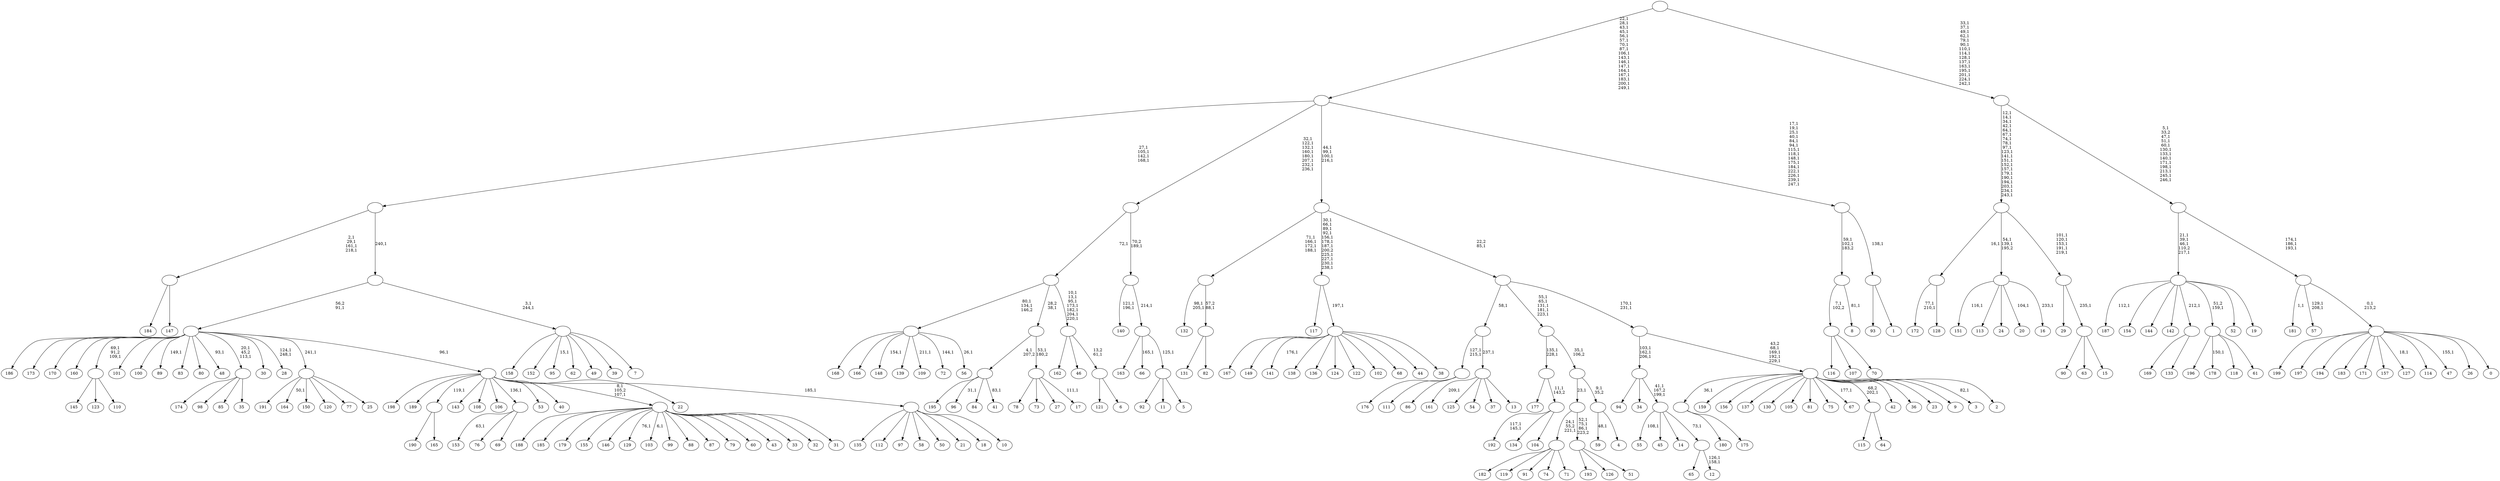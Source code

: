 digraph T {
	450 [label="199"]
	449 [label="198"]
	448 [label="197"]
	447 [label="196"]
	446 [label="195"]
	445 [label="194"]
	444 [label="193"]
	443 [label="192"]
	440 [label="191"]
	439 [label="190"]
	438 [label="189"]
	437 [label="188"]
	436 [label="187"]
	434 [label="186"]
	433 [label="185"]
	432 [label="184"]
	431 [label="183"]
	430 [label="182"]
	429 [label="181"]
	427 [label="180"]
	426 [label="179"]
	425 [label="178"]
	423 [label="177"]
	422 [label="176"]
	421 [label="175"]
	420 [label=""]
	419 [label="174"]
	418 [label="173"]
	417 [label="172"]
	414 [label="171"]
	413 [label="170"]
	412 [label="169"]
	411 [label="168"]
	410 [label="167"]
	409 [label="166"]
	408 [label="165"]
	407 [label=""]
	406 [label="164"]
	404 [label="163"]
	403 [label="162"]
	402 [label="161"]
	400 [label="160"]
	399 [label="159"]
	398 [label="158"]
	397 [label="157"]
	396 [label="156"]
	395 [label="155"]
	394 [label="154"]
	393 [label="153"]
	391 [label="152"]
	390 [label="151"]
	388 [label="150"]
	387 [label="149"]
	386 [label="148"]
	384 [label="147"]
	383 [label=""]
	379 [label="146"]
	378 [label="145"]
	377 [label="144"]
	376 [label="143"]
	375 [label="142"]
	374 [label="141"]
	372 [label="140"]
	369 [label="139"]
	368 [label="138"]
	367 [label="137"]
	366 [label="136"]
	365 [label="135"]
	364 [label="134"]
	363 [label="133"]
	362 [label=""]
	361 [label="132"]
	358 [label="131"]
	357 [label="130"]
	356 [label="129"]
	354 [label="128"]
	353 [label=""]
	352 [label="127"]
	350 [label="126"]
	349 [label="125"]
	348 [label="124"]
	347 [label="123"]
	346 [label="122"]
	345 [label="121"]
	344 [label="120"]
	343 [label="119"]
	342 [label="118"]
	341 [label="117"]
	340 [label="116"]
	339 [label="115"]
	338 [label="114"]
	337 [label="113"]
	336 [label="112"]
	335 [label="111"]
	334 [label="110"]
	333 [label=""]
	331 [label="109"]
	329 [label="108"]
	328 [label="107"]
	327 [label="106"]
	326 [label="105"]
	325 [label="104"]
	324 [label=""]
	323 [label=""]
	321 [label="103"]
	319 [label="102"]
	318 [label="101"]
	317 [label="100"]
	316 [label="99"]
	315 [label="98"]
	314 [label="97"]
	313 [label="96"]
	311 [label="95"]
	309 [label="94"]
	308 [label="93"]
	307 [label="92"]
	306 [label="91"]
	305 [label="90"]
	304 [label="89"]
	302 [label="88"]
	301 [label="87"]
	300 [label="86"]
	299 [label=""]
	297 [label="85"]
	296 [label="84"]
	295 [label="83"]
	294 [label="82"]
	293 [label=""]
	292 [label=""]
	288 [label="81"]
	287 [label="80"]
	286 [label="79"]
	285 [label="78"]
	284 [label="77"]
	283 [label="76"]
	282 [label="75"]
	281 [label="74"]
	280 [label="73"]
	279 [label="72"]
	277 [label="71"]
	276 [label=""]
	274 [label="70"]
	273 [label=""]
	272 [label="69"]
	271 [label=""]
	270 [label="68"]
	269 [label="67"]
	267 [label="66"]
	265 [label="65"]
	264 [label="64"]
	263 [label=""]
	262 [label="63"]
	261 [label="62"]
	260 [label="61"]
	259 [label=""]
	258 [label="60"]
	257 [label="59"]
	255 [label="58"]
	254 [label="57"]
	251 [label="56"]
	249 [label=""]
	247 [label="55"]
	245 [label="54"]
	244 [label="53"]
	243 [label="52"]
	242 [label="51"]
	241 [label=""]
	238 [label=""]
	237 [label="50"]
	236 [label="49"]
	235 [label="48"]
	233 [label="47"]
	231 [label="46"]
	230 [label="45"]
	229 [label="44"]
	228 [label="43"]
	227 [label="42"]
	226 [label="41"]
	224 [label=""]
	223 [label="40"]
	222 [label="39"]
	221 [label="38"]
	220 [label=""]
	219 [label=""]
	208 [label="37"]
	207 [label="36"]
	206 [label="35"]
	205 [label=""]
	203 [label="34"]
	202 [label="33"]
	201 [label="32"]
	200 [label="31"]
	199 [label=""]
	197 [label="30"]
	196 [label="29"]
	195 [label="28"]
	192 [label="27"]
	191 [label="26"]
	190 [label="25"]
	189 [label=""]
	188 [label="24"]
	187 [label="23"]
	186 [label="22"]
	185 [label="21"]
	184 [label="20"]
	182 [label="19"]
	181 [label=""]
	177 [label="18"]
	176 [label="17"]
	174 [label=""]
	173 [label=""]
	172 [label="16"]
	170 [label=""]
	168 [label="15"]
	167 [label=""]
	166 [label=""]
	161 [label=""]
	141 [label="14"]
	140 [label="13"]
	139 [label=""]
	138 [label=""]
	137 [label="12"]
	134 [label=""]
	133 [label=""]
	131 [label=""]
	128 [label="11"]
	127 [label="10"]
	126 [label=""]
	125 [label=""]
	124 [label=""]
	123 [label="9"]
	122 [label="8"]
	120 [label=""]
	118 [label="7"]
	117 [label=""]
	115 [label=""]
	114 [label=""]
	110 [label="6"]
	109 [label=""]
	108 [label=""]
	101 [label=""]
	100 [label="5"]
	99 [label=""]
	98 [label=""]
	97 [label=""]
	96 [label=""]
	88 [label="4"]
	87 [label=""]
	86 [label=""]
	85 [label=""]
	80 [label="3"]
	78 [label="2"]
	77 [label=""]
	73 [label=""]
	71 [label=""]
	70 [label=""]
	66 [label="1"]
	65 [label=""]
	64 [label=""]
	49 [label=""]
	32 [label="0"]
	31 [label=""]
	30 [label=""]
	27 [label=""]
	15 [label=""]
	0 [label=""]
	420 -> 427 [label=""]
	420 -> 421 [label=""]
	407 -> 439 [label=""]
	407 -> 408 [label=""]
	383 -> 432 [label=""]
	383 -> 384 [label=""]
	362 -> 412 [label=""]
	362 -> 363 [label=""]
	353 -> 417 [label="77,1\n210,1"]
	353 -> 354 [label=""]
	333 -> 378 [label=""]
	333 -> 347 [label=""]
	333 -> 334 [label=""]
	324 -> 443 [label="117,1\n145,1"]
	324 -> 364 [label=""]
	324 -> 325 [label=""]
	323 -> 423 [label=""]
	323 -> 324 [label="11,1\n143,2"]
	299 -> 422 [label=""]
	299 -> 335 [label=""]
	299 -> 300 [label=""]
	293 -> 358 [label=""]
	293 -> 294 [label=""]
	292 -> 361 [label="98,1\n205,1"]
	292 -> 293 [label="57,2\n88,1"]
	276 -> 430 [label=""]
	276 -> 343 [label=""]
	276 -> 306 [label=""]
	276 -> 281 [label=""]
	276 -> 277 [label=""]
	273 -> 340 [label=""]
	273 -> 328 [label=""]
	273 -> 274 [label=""]
	271 -> 393 [label="63,1"]
	271 -> 283 [label=""]
	271 -> 272 [label=""]
	263 -> 339 [label=""]
	263 -> 264 [label=""]
	259 -> 425 [label="150,1"]
	259 -> 447 [label=""]
	259 -> 342 [label=""]
	259 -> 260 [label=""]
	249 -> 251 [label="26,1"]
	249 -> 279 [label="144,1"]
	249 -> 331 [label="211,1"]
	249 -> 386 [label="154,1"]
	249 -> 411 [label=""]
	249 -> 409 [label=""]
	249 -> 369 [label=""]
	241 -> 444 [label=""]
	241 -> 350 [label=""]
	241 -> 242 [label=""]
	238 -> 241 [label="52,1\n75,1\n86,1\n223,2"]
	238 -> 276 [label="24,1\n55,2\n221,1"]
	224 -> 226 [label="83,1"]
	224 -> 313 [label="31,1"]
	224 -> 446 [label=""]
	224 -> 296 [label=""]
	220 -> 374 [label="176,1"]
	220 -> 410 [label=""]
	220 -> 387 [label=""]
	220 -> 368 [label=""]
	220 -> 366 [label=""]
	220 -> 348 [label=""]
	220 -> 346 [label=""]
	220 -> 319 [label=""]
	220 -> 270 [label=""]
	220 -> 229 [label=""]
	220 -> 221 [label=""]
	219 -> 341 [label=""]
	219 -> 220 [label="197,1"]
	205 -> 419 [label=""]
	205 -> 315 [label=""]
	205 -> 297 [label=""]
	205 -> 206 [label=""]
	199 -> 321 [label="6,1"]
	199 -> 356 [label="76,1"]
	199 -> 437 [label=""]
	199 -> 433 [label=""]
	199 -> 426 [label=""]
	199 -> 395 [label=""]
	199 -> 379 [label=""]
	199 -> 316 [label=""]
	199 -> 302 [label=""]
	199 -> 301 [label=""]
	199 -> 286 [label=""]
	199 -> 258 [label=""]
	199 -> 228 [label=""]
	199 -> 202 [label=""]
	199 -> 201 [label=""]
	199 -> 200 [label=""]
	189 -> 406 [label="50,1"]
	189 -> 440 [label=""]
	189 -> 388 [label=""]
	189 -> 344 [label=""]
	189 -> 284 [label=""]
	189 -> 190 [label=""]
	181 -> 436 [label="112,1"]
	181 -> 394 [label=""]
	181 -> 377 [label=""]
	181 -> 375 [label=""]
	181 -> 362 [label="212,1"]
	181 -> 259 [label="51,2\n159,1"]
	181 -> 243 [label=""]
	181 -> 182 [label=""]
	174 -> 176 [label="111,1"]
	174 -> 285 [label=""]
	174 -> 280 [label=""]
	174 -> 192 [label=""]
	173 -> 224 [label="4,1\n207,2"]
	173 -> 174 [label="53,1\n180,2"]
	170 -> 172 [label="233,1"]
	170 -> 184 [label="104,1"]
	170 -> 390 [label="116,1"]
	170 -> 337 [label=""]
	170 -> 188 [label=""]
	167 -> 305 [label=""]
	167 -> 262 [label=""]
	167 -> 168 [label=""]
	166 -> 196 [label=""]
	166 -> 167 [label="235,1"]
	161 -> 166 [label="101,1\n120,1\n153,1\n191,1\n219,1"]
	161 -> 170 [label="54,1\n139,1\n195,2"]
	161 -> 353 [label="16,1"]
	139 -> 402 [label="209,1"]
	139 -> 349 [label=""]
	139 -> 245 [label=""]
	139 -> 208 [label=""]
	139 -> 140 [label=""]
	138 -> 299 [label="127,1\n215,1"]
	138 -> 139 [label="237,1"]
	134 -> 137 [label="126,1\n158,1"]
	134 -> 265 [label=""]
	133 -> 247 [label="108,1"]
	133 -> 230 [label=""]
	133 -> 141 [label=""]
	133 -> 134 [label="73,1"]
	131 -> 133 [label="41,1\n167,2\n199,1"]
	131 -> 309 [label=""]
	131 -> 203 [label=""]
	126 -> 365 [label=""]
	126 -> 336 [label=""]
	126 -> 314 [label=""]
	126 -> 255 [label=""]
	126 -> 237 [label=""]
	126 -> 185 [label=""]
	126 -> 177 [label=""]
	126 -> 127 [label=""]
	125 -> 199 [label="8,1\n105,2\n107,1"]
	125 -> 449 [label=""]
	125 -> 438 [label=""]
	125 -> 407 [label="119,1"]
	125 -> 376 [label=""]
	125 -> 329 [label=""]
	125 -> 327 [label=""]
	125 -> 271 [label="136,1"]
	125 -> 244 [label=""]
	125 -> 223 [label=""]
	125 -> 186 [label=""]
	125 -> 126 [label="185,1"]
	124 -> 195 [label="124,1\n248,1"]
	124 -> 205 [label="20,1\n45,2\n113,1"]
	124 -> 235 [label="93,1"]
	124 -> 304 [label="149,1"]
	124 -> 333 [label="69,1\n91,2\n109,1"]
	124 -> 434 [label=""]
	124 -> 418 [label=""]
	124 -> 413 [label=""]
	124 -> 400 [label=""]
	124 -> 318 [label=""]
	124 -> 317 [label=""]
	124 -> 295 [label=""]
	124 -> 287 [label=""]
	124 -> 197 [label=""]
	124 -> 189 [label="241,1"]
	124 -> 125 [label="96,1"]
	120 -> 122 [label="81,1"]
	120 -> 273 [label="7,1\n102,2"]
	117 -> 311 [label="15,1"]
	117 -> 398 [label=""]
	117 -> 391 [label=""]
	117 -> 261 [label=""]
	117 -> 236 [label=""]
	117 -> 222 [label=""]
	117 -> 118 [label=""]
	115 -> 117 [label="3,1\n244,1"]
	115 -> 124 [label="56,2\n91,1"]
	114 -> 383 [label="2,1\n29,1\n161,1\n218,1"]
	114 -> 115 [label="240,1"]
	109 -> 345 [label=""]
	109 -> 110 [label=""]
	108 -> 403 [label=""]
	108 -> 231 [label=""]
	108 -> 109 [label="13,2\n61,1"]
	101 -> 108 [label="10,1\n13,1\n95,1\n173,1\n182,1\n204,1\n220,1"]
	101 -> 249 [label="80,1\n134,1\n146,2"]
	101 -> 173 [label="28,2\n38,1"]
	99 -> 307 [label=""]
	99 -> 128 [label=""]
	99 -> 100 [label=""]
	98 -> 267 [label="165,1"]
	98 -> 404 [label=""]
	98 -> 99 [label="125,1"]
	97 -> 372 [label="121,1\n196,1"]
	97 -> 98 [label="214,1"]
	96 -> 101 [label="72,1"]
	96 -> 97 [label="70,2\n189,1"]
	87 -> 257 [label="48,1"]
	87 -> 88 [label=""]
	86 -> 238 [label="23,1"]
	86 -> 87 [label="9,1\n35,2"]
	85 -> 323 [label="135,1\n228,1"]
	85 -> 86 [label="35,1\n106,2"]
	77 -> 80 [label="82,1"]
	77 -> 269 [label="177,1"]
	77 -> 420 [label="36,1"]
	77 -> 399 [label=""]
	77 -> 396 [label=""]
	77 -> 367 [label=""]
	77 -> 357 [label=""]
	77 -> 326 [label=""]
	77 -> 288 [label=""]
	77 -> 282 [label=""]
	77 -> 263 [label="68,2\n202,1"]
	77 -> 227 [label=""]
	77 -> 207 [label=""]
	77 -> 187 [label=""]
	77 -> 123 [label=""]
	77 -> 78 [label=""]
	73 -> 77 [label="43,2\n68,1\n169,1\n192,1\n229,1"]
	73 -> 131 [label="103,1\n162,1\n206,1"]
	71 -> 73 [label="170,1\n231,1"]
	71 -> 85 [label="55,1\n65,1\n131,1\n181,1\n223,1"]
	71 -> 138 [label="58,1"]
	70 -> 219 [label="30,1\n66,1\n89,1\n92,1\n156,1\n178,1\n187,1\n200,2\n225,1\n227,1\n230,1\n238,1"]
	70 -> 292 [label="71,1\n166,1\n172,1\n188,1"]
	70 -> 71 [label="22,2\n85,1"]
	65 -> 308 [label=""]
	65 -> 66 [label=""]
	64 -> 120 [label="59,1\n102,1\n183,2"]
	64 -> 65 [label="138,1"]
	49 -> 64 [label="17,1\n19,1\n25,1\n40,1\n84,1\n94,1\n115,1\n118,1\n148,1\n175,1\n184,1\n222,1\n226,1\n239,1\n247,1"]
	49 -> 70 [label="44,1\n99,1\n100,1\n216,1"]
	49 -> 96 [label="32,1\n122,1\n132,1\n160,1\n180,1\n207,1\n232,1\n236,1"]
	49 -> 114 [label="27,1\n105,1\n142,1\n168,1"]
	31 -> 233 [label="155,1"]
	31 -> 352 [label="18,1"]
	31 -> 450 [label=""]
	31 -> 448 [label=""]
	31 -> 445 [label=""]
	31 -> 431 [label=""]
	31 -> 414 [label=""]
	31 -> 397 [label=""]
	31 -> 338 [label=""]
	31 -> 191 [label=""]
	31 -> 32 [label=""]
	30 -> 254 [label="129,1\n208,1"]
	30 -> 429 [label="1,1"]
	30 -> 31 [label="0,1\n213,2"]
	27 -> 30 [label="174,1\n186,1\n193,1"]
	27 -> 181 [label="21,1\n39,1\n46,1\n110,2\n217,1"]
	15 -> 27 [label="5,1\n33,2\n47,1\n51,1\n60,1\n130,1\n133,1\n140,1\n171,1\n198,1\n213,1\n245,1\n246,1"]
	15 -> 161 [label="12,1\n14,1\n34,1\n42,1\n64,1\n67,1\n74,1\n78,1\n97,1\n123,1\n141,1\n151,1\n152,1\n157,1\n179,1\n190,1\n194,1\n203,1\n234,1\n243,1"]
	0 -> 15 [label="33,1\n37,1\n49,1\n62,1\n79,1\n90,1\n110,1\n114,1\n128,1\n137,1\n163,1\n195,1\n201,1\n224,1\n242,1"]
	0 -> 49 [label="22,1\n28,1\n43,1\n45,1\n56,1\n57,1\n70,1\n87,1\n106,1\n143,1\n146,1\n147,1\n164,1\n167,1\n183,1\n200,1\n249,1"]
}
